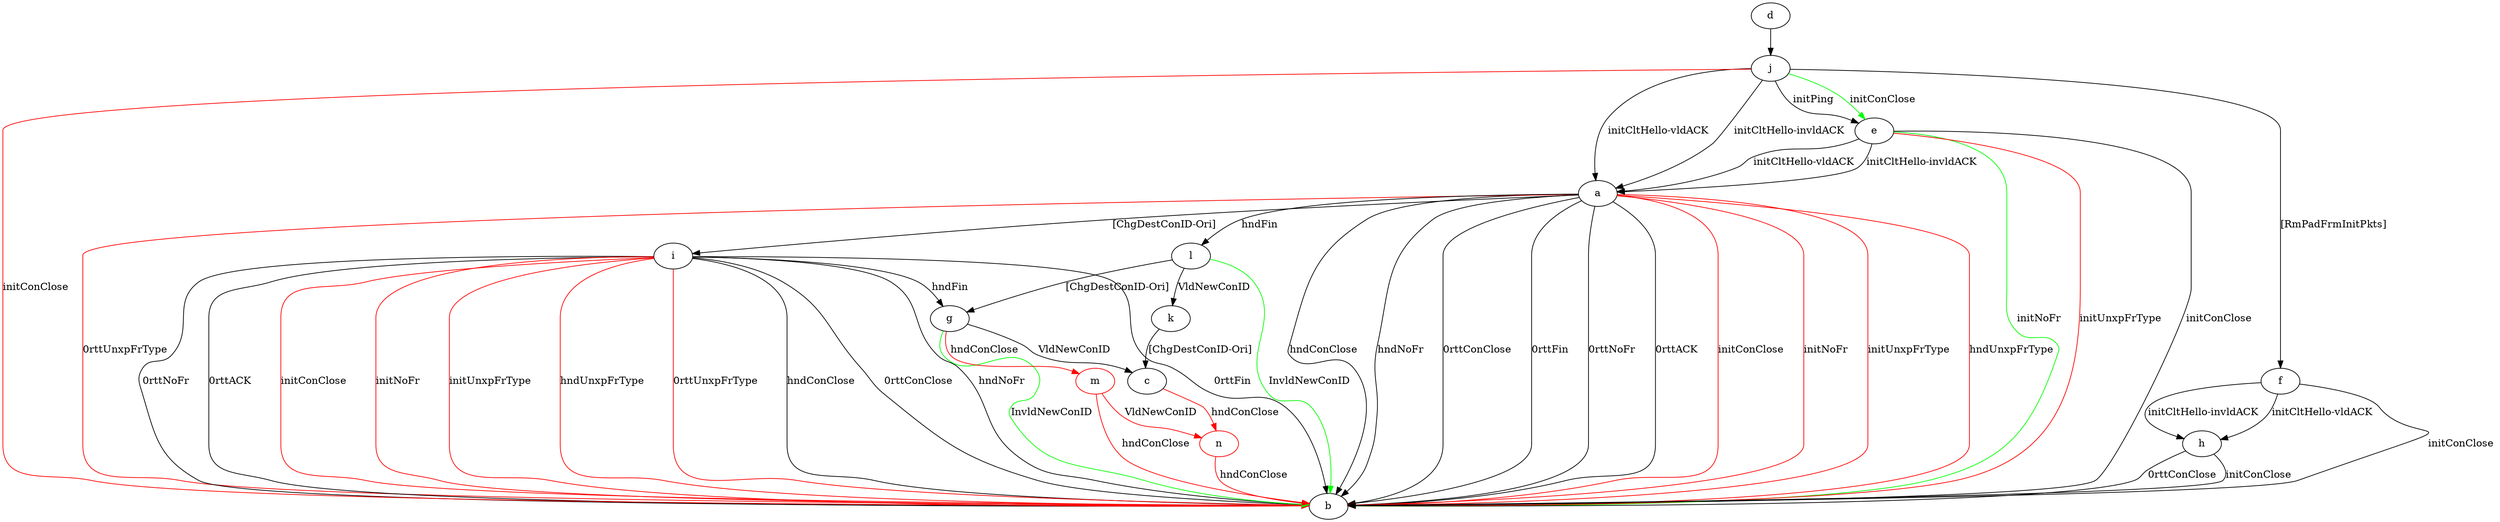 digraph "" {
	a -> b	[key=0,
		label="hndConClose "];
	a -> b	[key=1,
		label="hndNoFr "];
	a -> b	[key=2,
		label="0rttConClose "];
	a -> b	[key=3,
		label="0rttFin "];
	a -> b	[key=4,
		label="0rttNoFr "];
	a -> b	[key=5,
		label="0rttACK "];
	a -> b	[key=6,
		color=red,
		label="initConClose "];
	a -> b	[key=7,
		color=red,
		label="initNoFr "];
	a -> b	[key=8,
		color=red,
		label="initUnxpFrType "];
	a -> b	[key=9,
		color=red,
		label="hndUnxpFrType "];
	a -> b	[key=10,
		color=red,
		label="0rttUnxpFrType "];
	a -> i	[key=0,
		label="[ChgDestConID-Ori] "];
	a -> l	[key=0,
		label="hndFin "];
	n	[color=red];
	c -> n	[key=0,
		color=red,
		label="hndConClose "];
	d -> j	[key=0];
	e -> a	[key=0,
		label="initCltHello-vldACK "];
	e -> a	[key=1,
		label="initCltHello-invldACK "];
	e -> b	[key=0,
		label="initConClose "];
	e -> b	[key=1,
		color=green,
		label="initNoFr "];
	e -> b	[key=2,
		color=red,
		label="initUnxpFrType "];
	f -> b	[key=0,
		label="initConClose "];
	f -> h	[key=0,
		label="initCltHello-vldACK "];
	f -> h	[key=1,
		label="initCltHello-invldACK "];
	g -> b	[key=0,
		color=green,
		label="InvldNewConID "];
	g -> c	[key=0,
		label="VldNewConID "];
	m	[color=red];
	g -> m	[key=0,
		color=red,
		label="hndConClose "];
	h -> b	[key=0,
		label="initConClose "];
	h -> b	[key=1,
		label="0rttConClose "];
	i -> b	[key=0,
		label="hndConClose "];
	i -> b	[key=1,
		label="hndNoFr "];
	i -> b	[key=2,
		label="0rttConClose "];
	i -> b	[key=3,
		label="0rttFin "];
	i -> b	[key=4,
		label="0rttNoFr "];
	i -> b	[key=5,
		label="0rttACK "];
	i -> b	[key=6,
		color=red,
		label="initConClose "];
	i -> b	[key=7,
		color=red,
		label="initNoFr "];
	i -> b	[key=8,
		color=red,
		label="initUnxpFrType "];
	i -> b	[key=9,
		color=red,
		label="hndUnxpFrType "];
	i -> b	[key=10,
		color=red,
		label="0rttUnxpFrType "];
	i -> g	[key=0,
		label="hndFin "];
	j -> a	[key=0,
		label="initCltHello-vldACK "];
	j -> a	[key=1,
		label="initCltHello-invldACK "];
	j -> b	[key=0,
		color=red,
		label="initConClose "];
	j -> e	[key=0,
		label="initPing "];
	j -> e	[key=1,
		color=green,
		label="initConClose "];
	j -> f	[key=0,
		label="[RmPadFrmInitPkts] "];
	k -> c	[key=0,
		label="[ChgDestConID-Ori] "];
	l -> b	[key=0,
		color=green,
		label="InvldNewConID "];
	l -> g	[key=0,
		label="[ChgDestConID-Ori] "];
	l -> k	[key=0,
		label="VldNewConID "];
	m -> b	[key=0,
		color=red,
		label="hndConClose "];
	m -> n	[key=0,
		color=red,
		label="VldNewConID "];
	n -> b	[key=0,
		color=red,
		label="hndConClose "];
}

